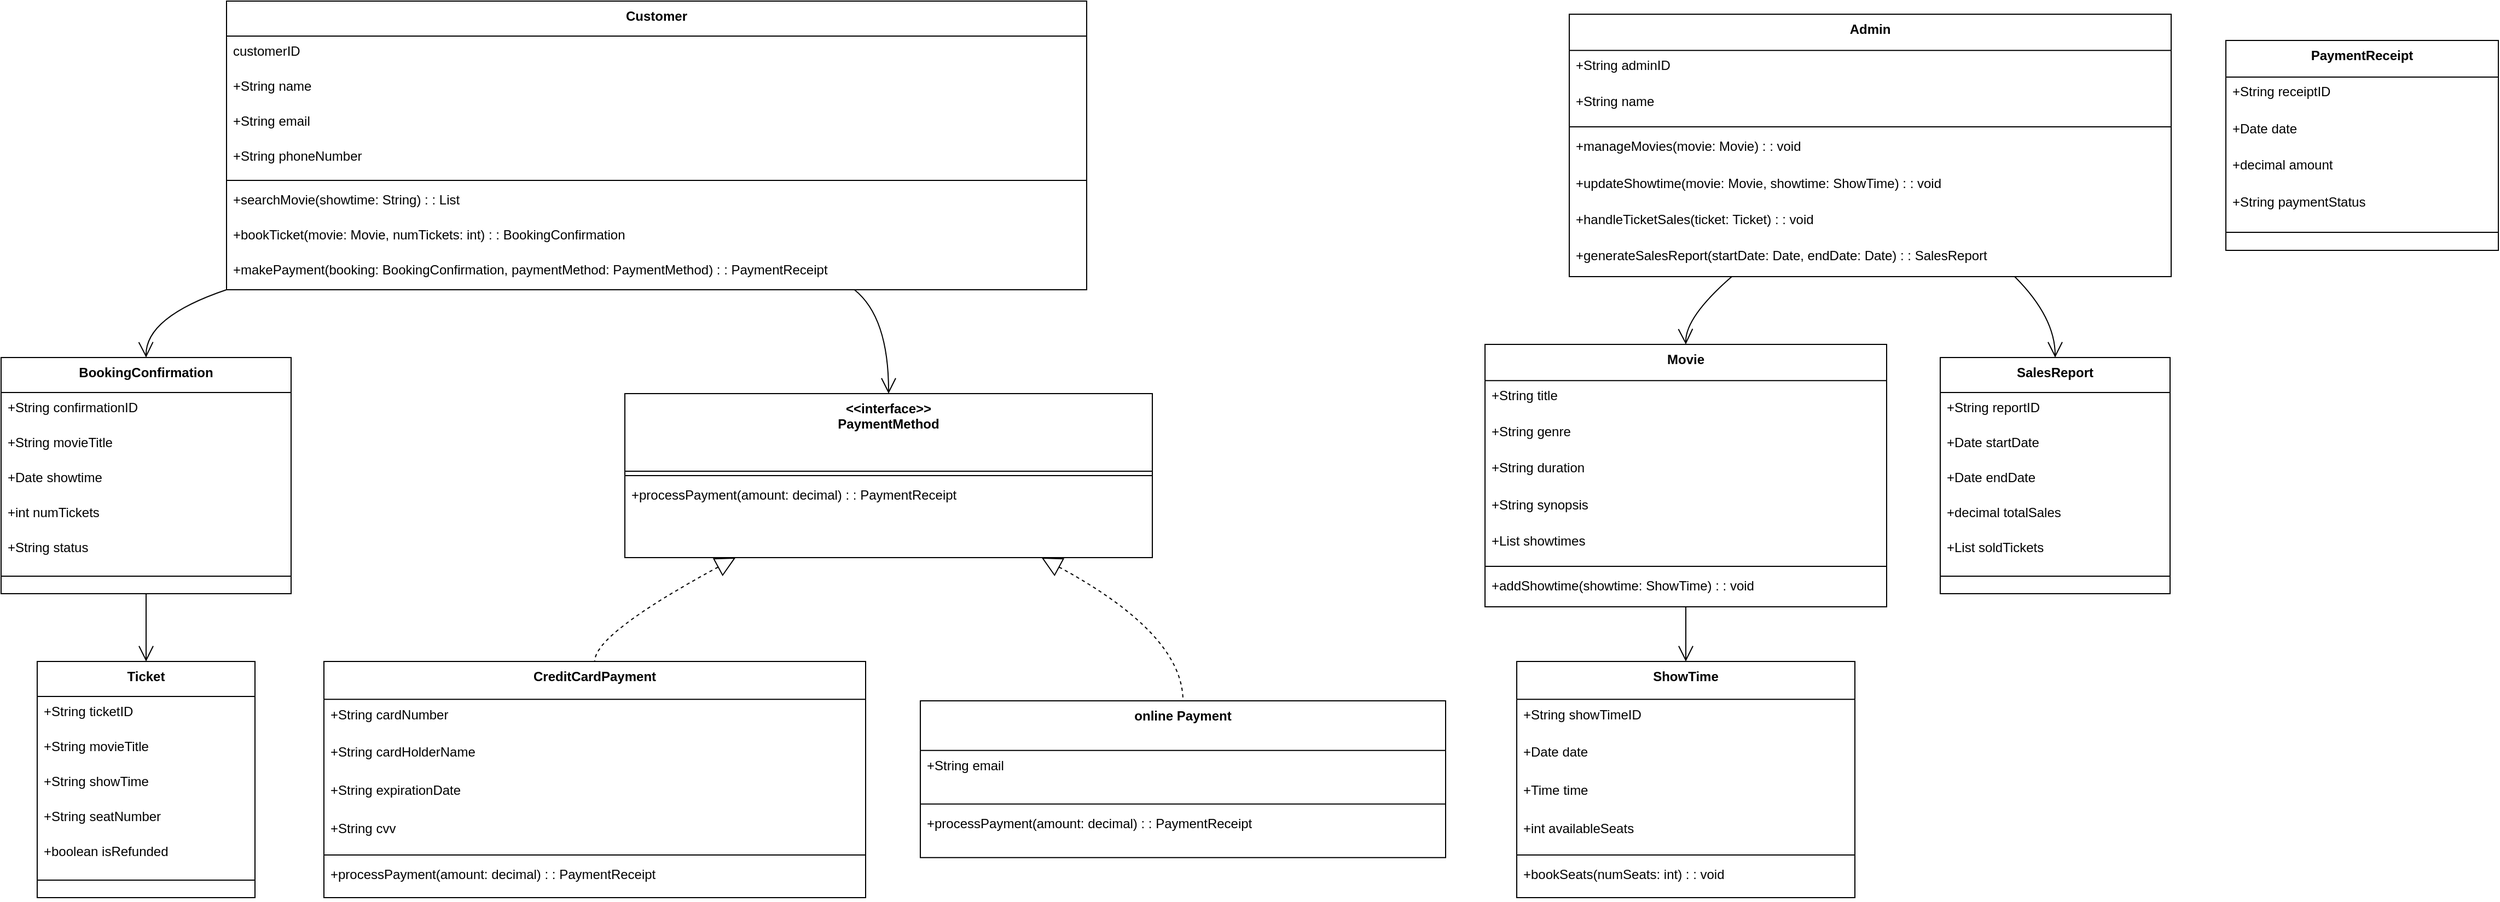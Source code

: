 <mxfile version="27.1.5">
  <diagram name="Page-1" id="EYLrWyloSc-0sPkCy-Mo">
    <mxGraphModel dx="2593" dy="1453" grid="1" gridSize="10" guides="1" tooltips="1" connect="1" arrows="1" fold="1" page="1" pageScale="1" pageWidth="1100" pageHeight="850" math="0" shadow="0">
      <root>
        <mxCell id="0" />
        <mxCell id="1" parent="0" />
        <mxCell id="2" value="Customer" style="swimlane;fontStyle=1;align=center;verticalAlign=top;childLayout=stackLayout;horizontal=1;startSize=32;horizontalStack=0;resizeParent=1;resizeParentMax=0;resizeLast=0;collapsible=0;marginBottom=0;" parent="1" vertex="1">
          <mxGeometry x="214" y="8" width="786" height="264" as="geometry" />
        </mxCell>
        <mxCell id="3" value="customerID" style="text;strokeColor=none;fillColor=none;align=left;verticalAlign=top;spacingLeft=4;spacingRight=4;overflow=hidden;rotatable=0;points=[[0,0.5],[1,0.5]];portConstraint=eastwest;" parent="2" vertex="1">
          <mxGeometry y="32" width="786" height="32" as="geometry" />
        </mxCell>
        <mxCell id="4" value="+String name" style="text;strokeColor=none;fillColor=none;align=left;verticalAlign=top;spacingLeft=4;spacingRight=4;overflow=hidden;rotatable=0;points=[[0,0.5],[1,0.5]];portConstraint=eastwest;" parent="2" vertex="1">
          <mxGeometry y="64" width="786" height="32" as="geometry" />
        </mxCell>
        <mxCell id="5" value="+String email" style="text;strokeColor=none;fillColor=none;align=left;verticalAlign=top;spacingLeft=4;spacingRight=4;overflow=hidden;rotatable=0;points=[[0,0.5],[1,0.5]];portConstraint=eastwest;" parent="2" vertex="1">
          <mxGeometry y="96" width="786" height="32" as="geometry" />
        </mxCell>
        <mxCell id="6" value="+String phoneNumber" style="text;strokeColor=none;fillColor=none;align=left;verticalAlign=top;spacingLeft=4;spacingRight=4;overflow=hidden;rotatable=0;points=[[0,0.5],[1,0.5]];portConstraint=eastwest;" parent="2" vertex="1">
          <mxGeometry y="128" width="786" height="32" as="geometry" />
        </mxCell>
        <mxCell id="7" style="line;strokeWidth=1;fillColor=none;align=left;verticalAlign=middle;spacingTop=-1;spacingLeft=3;spacingRight=3;rotatable=0;labelPosition=right;points=[];portConstraint=eastwest;strokeColor=inherit;" parent="2" vertex="1">
          <mxGeometry y="160" width="786" height="8" as="geometry" />
        </mxCell>
        <mxCell id="8" value="+searchMovie(showtime: String) : : List" style="text;strokeColor=none;fillColor=none;align=left;verticalAlign=top;spacingLeft=4;spacingRight=4;overflow=hidden;rotatable=0;points=[[0,0.5],[1,0.5]];portConstraint=eastwest;" parent="2" vertex="1">
          <mxGeometry y="168" width="786" height="32" as="geometry" />
        </mxCell>
        <mxCell id="9" value="+bookTicket(movie: Movie, numTickets: int) : : BookingConfirmation" style="text;strokeColor=none;fillColor=none;align=left;verticalAlign=top;spacingLeft=4;spacingRight=4;overflow=hidden;rotatable=0;points=[[0,0.5],[1,0.5]];portConstraint=eastwest;" parent="2" vertex="1">
          <mxGeometry y="200" width="786" height="32" as="geometry" />
        </mxCell>
        <mxCell id="10" value="+makePayment(booking: BookingConfirmation, paymentMethod: PaymentMethod) : : PaymentReceipt" style="text;strokeColor=none;fillColor=none;align=left;verticalAlign=top;spacingLeft=4;spacingRight=4;overflow=hidden;rotatable=0;points=[[0,0.5],[1,0.5]];portConstraint=eastwest;" parent="2" vertex="1">
          <mxGeometry y="232" width="786" height="32" as="geometry" />
        </mxCell>
        <mxCell id="11" value="Admin" style="swimlane;fontStyle=1;align=center;verticalAlign=top;childLayout=stackLayout;horizontal=1;startSize=33.143;horizontalStack=0;resizeParent=1;resizeParentMax=0;resizeLast=0;collapsible=0;marginBottom=0;" parent="1" vertex="1">
          <mxGeometry x="1441" y="20" width="550" height="240" as="geometry" />
        </mxCell>
        <mxCell id="12" value="+String adminID" style="text;strokeColor=none;fillColor=none;align=left;verticalAlign=top;spacingLeft=4;spacingRight=4;overflow=hidden;rotatable=0;points=[[0,0.5],[1,0.5]];portConstraint=eastwest;" parent="11" vertex="1">
          <mxGeometry y="33" width="550" height="33" as="geometry" />
        </mxCell>
        <mxCell id="13" value="+String name" style="text;strokeColor=none;fillColor=none;align=left;verticalAlign=top;spacingLeft=4;spacingRight=4;overflow=hidden;rotatable=0;points=[[0,0.5],[1,0.5]];portConstraint=eastwest;" parent="11" vertex="1">
          <mxGeometry y="66" width="550" height="33" as="geometry" />
        </mxCell>
        <mxCell id="14" style="line;strokeWidth=1;fillColor=none;align=left;verticalAlign=middle;spacingTop=-1;spacingLeft=3;spacingRight=3;rotatable=0;labelPosition=right;points=[];portConstraint=eastwest;strokeColor=inherit;" parent="11" vertex="1">
          <mxGeometry y="99" width="550" height="8" as="geometry" />
        </mxCell>
        <mxCell id="15" value="+manageMovies(movie: Movie) : : void" style="text;strokeColor=none;fillColor=none;align=left;verticalAlign=top;spacingLeft=4;spacingRight=4;overflow=hidden;rotatable=0;points=[[0,0.5],[1,0.5]];portConstraint=eastwest;" parent="11" vertex="1">
          <mxGeometry y="107" width="550" height="33" as="geometry" />
        </mxCell>
        <mxCell id="16" value="+updateShowtime(movie: Movie, showtime: ShowTime) : : void" style="text;strokeColor=none;fillColor=none;align=left;verticalAlign=top;spacingLeft=4;spacingRight=4;overflow=hidden;rotatable=0;points=[[0,0.5],[1,0.5]];portConstraint=eastwest;" parent="11" vertex="1">
          <mxGeometry y="141" width="550" height="33" as="geometry" />
        </mxCell>
        <mxCell id="17" value="+handleTicketSales(ticket: Ticket) : : void" style="text;strokeColor=none;fillColor=none;align=left;verticalAlign=top;spacingLeft=4;spacingRight=4;overflow=hidden;rotatable=0;points=[[0,0.5],[1,0.5]];portConstraint=eastwest;" parent="11" vertex="1">
          <mxGeometry y="174" width="550" height="33" as="geometry" />
        </mxCell>
        <mxCell id="18" value="+generateSalesReport(startDate: Date, endDate: Date) : : SalesReport" style="text;strokeColor=none;fillColor=none;align=left;verticalAlign=top;spacingLeft=4;spacingRight=4;overflow=hidden;rotatable=0;points=[[0,0.5],[1,0.5]];portConstraint=eastwest;" parent="11" vertex="1">
          <mxGeometry y="207" width="550" height="33" as="geometry" />
        </mxCell>
        <mxCell id="19" value="Movie" style="swimlane;fontStyle=1;align=center;verticalAlign=top;childLayout=stackLayout;horizontal=1;startSize=33.143;horizontalStack=0;resizeParent=1;resizeParentMax=0;resizeLast=0;collapsible=0;marginBottom=0;" parent="1" vertex="1">
          <mxGeometry x="1364" y="322" width="367" height="240" as="geometry" />
        </mxCell>
        <mxCell id="20" value="+String title" style="text;strokeColor=none;fillColor=none;align=left;verticalAlign=top;spacingLeft=4;spacingRight=4;overflow=hidden;rotatable=0;points=[[0,0.5],[1,0.5]];portConstraint=eastwest;" parent="19" vertex="1">
          <mxGeometry y="33" width="367" height="33" as="geometry" />
        </mxCell>
        <mxCell id="21" value="+String genre" style="text;strokeColor=none;fillColor=none;align=left;verticalAlign=top;spacingLeft=4;spacingRight=4;overflow=hidden;rotatable=0;points=[[0,0.5],[1,0.5]];portConstraint=eastwest;" parent="19" vertex="1">
          <mxGeometry y="66" width="367" height="33" as="geometry" />
        </mxCell>
        <mxCell id="22" value="+String duration" style="text;strokeColor=none;fillColor=none;align=left;verticalAlign=top;spacingLeft=4;spacingRight=4;overflow=hidden;rotatable=0;points=[[0,0.5],[1,0.5]];portConstraint=eastwest;" parent="19" vertex="1">
          <mxGeometry y="99" width="367" height="33" as="geometry" />
        </mxCell>
        <mxCell id="23" value="+String synopsis" style="text;strokeColor=none;fillColor=none;align=left;verticalAlign=top;spacingLeft=4;spacingRight=4;overflow=hidden;rotatable=0;points=[[0,0.5],[1,0.5]];portConstraint=eastwest;" parent="19" vertex="1">
          <mxGeometry y="133" width="367" height="33" as="geometry" />
        </mxCell>
        <mxCell id="24" value="+List showtimes" style="text;strokeColor=none;fillColor=none;align=left;verticalAlign=top;spacingLeft=4;spacingRight=4;overflow=hidden;rotatable=0;points=[[0,0.5],[1,0.5]];portConstraint=eastwest;" parent="19" vertex="1">
          <mxGeometry y="166" width="367" height="33" as="geometry" />
        </mxCell>
        <mxCell id="25" style="line;strokeWidth=1;fillColor=none;align=left;verticalAlign=middle;spacingTop=-1;spacingLeft=3;spacingRight=3;rotatable=0;labelPosition=right;points=[];portConstraint=eastwest;strokeColor=inherit;" parent="19" vertex="1">
          <mxGeometry y="199" width="367" height="8" as="geometry" />
        </mxCell>
        <mxCell id="26" value="+addShowtime(showtime: ShowTime) : : void" style="text;strokeColor=none;fillColor=none;align=left;verticalAlign=top;spacingLeft=4;spacingRight=4;overflow=hidden;rotatable=0;points=[[0,0.5],[1,0.5]];portConstraint=eastwest;" parent="19" vertex="1">
          <mxGeometry y="207" width="367" height="33" as="geometry" />
        </mxCell>
        <mxCell id="27" value="ShowTime" style="swimlane;fontStyle=1;align=center;verticalAlign=top;childLayout=stackLayout;horizontal=1;startSize=34.667;horizontalStack=0;resizeParent=1;resizeParentMax=0;resizeLast=0;collapsible=0;marginBottom=0;" parent="1" vertex="1">
          <mxGeometry x="1393" y="612" width="309" height="216" as="geometry" />
        </mxCell>
        <mxCell id="28" value="+String showTimeID" style="text;strokeColor=none;fillColor=none;align=left;verticalAlign=top;spacingLeft=4;spacingRight=4;overflow=hidden;rotatable=0;points=[[0,0.5],[1,0.5]];portConstraint=eastwest;" parent="27" vertex="1">
          <mxGeometry y="35" width="309" height="35" as="geometry" />
        </mxCell>
        <mxCell id="29" value="+Date date" style="text;strokeColor=none;fillColor=none;align=left;verticalAlign=top;spacingLeft=4;spacingRight=4;overflow=hidden;rotatable=0;points=[[0,0.5],[1,0.5]];portConstraint=eastwest;" parent="27" vertex="1">
          <mxGeometry y="69" width="309" height="35" as="geometry" />
        </mxCell>
        <mxCell id="30" value="+Time time" style="text;strokeColor=none;fillColor=none;align=left;verticalAlign=top;spacingLeft=4;spacingRight=4;overflow=hidden;rotatable=0;points=[[0,0.5],[1,0.5]];portConstraint=eastwest;" parent="27" vertex="1">
          <mxGeometry y="104" width="309" height="35" as="geometry" />
        </mxCell>
        <mxCell id="31" value="+int availableSeats" style="text;strokeColor=none;fillColor=none;align=left;verticalAlign=top;spacingLeft=4;spacingRight=4;overflow=hidden;rotatable=0;points=[[0,0.5],[1,0.5]];portConstraint=eastwest;" parent="27" vertex="1">
          <mxGeometry y="139" width="309" height="35" as="geometry" />
        </mxCell>
        <mxCell id="32" style="line;strokeWidth=1;fillColor=none;align=left;verticalAlign=middle;spacingTop=-1;spacingLeft=3;spacingRight=3;rotatable=0;labelPosition=right;points=[];portConstraint=eastwest;strokeColor=inherit;" parent="27" vertex="1">
          <mxGeometry y="173" width="309" height="8" as="geometry" />
        </mxCell>
        <mxCell id="33" value="+bookSeats(numSeats: int) : : void" style="text;strokeColor=none;fillColor=none;align=left;verticalAlign=top;spacingLeft=4;spacingRight=4;overflow=hidden;rotatable=0;points=[[0,0.5],[1,0.5]];portConstraint=eastwest;" parent="27" vertex="1">
          <mxGeometry y="181" width="309" height="35" as="geometry" />
        </mxCell>
        <mxCell id="34" value="BookingConfirmation" style="swimlane;fontStyle=1;align=center;verticalAlign=top;childLayout=stackLayout;horizontal=1;startSize=32;horizontalStack=0;resizeParent=1;resizeParentMax=0;resizeLast=0;collapsible=0;marginBottom=0;" parent="1" vertex="1">
          <mxGeometry x="8" y="334" width="265" height="216" as="geometry" />
        </mxCell>
        <mxCell id="35" value="+String confirmationID" style="text;strokeColor=none;fillColor=none;align=left;verticalAlign=top;spacingLeft=4;spacingRight=4;overflow=hidden;rotatable=0;points=[[0,0.5],[1,0.5]];portConstraint=eastwest;" parent="34" vertex="1">
          <mxGeometry y="32" width="265" height="32" as="geometry" />
        </mxCell>
        <mxCell id="36" value="+String movieTitle" style="text;strokeColor=none;fillColor=none;align=left;verticalAlign=top;spacingLeft=4;spacingRight=4;overflow=hidden;rotatable=0;points=[[0,0.5],[1,0.5]];portConstraint=eastwest;" parent="34" vertex="1">
          <mxGeometry y="64" width="265" height="32" as="geometry" />
        </mxCell>
        <mxCell id="37" value="+Date showtime" style="text;strokeColor=none;fillColor=none;align=left;verticalAlign=top;spacingLeft=4;spacingRight=4;overflow=hidden;rotatable=0;points=[[0,0.5],[1,0.5]];portConstraint=eastwest;" parent="34" vertex="1">
          <mxGeometry y="96" width="265" height="32" as="geometry" />
        </mxCell>
        <mxCell id="38" value="+int numTickets" style="text;strokeColor=none;fillColor=none;align=left;verticalAlign=top;spacingLeft=4;spacingRight=4;overflow=hidden;rotatable=0;points=[[0,0.5],[1,0.5]];portConstraint=eastwest;" parent="34" vertex="1">
          <mxGeometry y="128" width="265" height="32" as="geometry" />
        </mxCell>
        <mxCell id="39" value="+String status" style="text;strokeColor=none;fillColor=none;align=left;verticalAlign=top;spacingLeft=4;spacingRight=4;overflow=hidden;rotatable=0;points=[[0,0.5],[1,0.5]];portConstraint=eastwest;" parent="34" vertex="1">
          <mxGeometry y="160" width="265" height="32" as="geometry" />
        </mxCell>
        <mxCell id="40" style="line;strokeWidth=1;fillColor=none;align=left;verticalAlign=middle;spacingTop=-1;spacingLeft=3;spacingRight=3;rotatable=0;labelPosition=right;points=[];portConstraint=eastwest;strokeColor=inherit;" parent="34" vertex="1">
          <mxGeometry y="192" width="265" height="16" as="geometry" />
        </mxCell>
        <mxCell id="41" value="&lt;&lt;interface&gt;&gt;&#xa;PaymentMethod" style="swimlane;fontStyle=1;align=center;verticalAlign=top;childLayout=stackLayout;horizontal=1;startSize=71;horizontalStack=0;resizeParent=1;resizeParentMax=0;resizeLast=0;collapsible=0;marginBottom=0;" parent="1" vertex="1">
          <mxGeometry x="578" y="367" width="482" height="150" as="geometry" />
        </mxCell>
        <mxCell id="42" style="line;strokeWidth=1;fillColor=none;align=left;verticalAlign=middle;spacingTop=-1;spacingLeft=3;spacingRight=3;rotatable=0;labelPosition=right;points=[];portConstraint=eastwest;strokeColor=inherit;" parent="41" vertex="1">
          <mxGeometry y="71" width="482" height="8" as="geometry" />
        </mxCell>
        <mxCell id="43" value="+processPayment(amount: decimal) : : PaymentReceipt" style="text;strokeColor=none;fillColor=none;align=left;verticalAlign=top;spacingLeft=4;spacingRight=4;overflow=hidden;rotatable=0;points=[[0,0.5],[1,0.5]];portConstraint=eastwest;" parent="41" vertex="1">
          <mxGeometry y="79" width="482" height="47" as="geometry" />
        </mxCell>
        <mxCell id="44" value="CreditCardPayment" style="swimlane;fontStyle=1;align=center;verticalAlign=top;childLayout=stackLayout;horizontal=1;startSize=34.667;horizontalStack=0;resizeParent=1;resizeParentMax=0;resizeLast=0;collapsible=0;marginBottom=0;" parent="1" vertex="1">
          <mxGeometry x="303" y="612" width="495" height="216" as="geometry" />
        </mxCell>
        <mxCell id="45" value="+String cardNumber" style="text;strokeColor=none;fillColor=none;align=left;verticalAlign=top;spacingLeft=4;spacingRight=4;overflow=hidden;rotatable=0;points=[[0,0.5],[1,0.5]];portConstraint=eastwest;" parent="44" vertex="1">
          <mxGeometry y="35" width="495" height="35" as="geometry" />
        </mxCell>
        <mxCell id="46" value="+String cardHolderName" style="text;strokeColor=none;fillColor=none;align=left;verticalAlign=top;spacingLeft=4;spacingRight=4;overflow=hidden;rotatable=0;points=[[0,0.5],[1,0.5]];portConstraint=eastwest;" parent="44" vertex="1">
          <mxGeometry y="69" width="495" height="35" as="geometry" />
        </mxCell>
        <mxCell id="47" value="+String expirationDate" style="text;strokeColor=none;fillColor=none;align=left;verticalAlign=top;spacingLeft=4;spacingRight=4;overflow=hidden;rotatable=0;points=[[0,0.5],[1,0.5]];portConstraint=eastwest;" parent="44" vertex="1">
          <mxGeometry y="104" width="495" height="35" as="geometry" />
        </mxCell>
        <mxCell id="48" value="+String cvv" style="text;strokeColor=none;fillColor=none;align=left;verticalAlign=top;spacingLeft=4;spacingRight=4;overflow=hidden;rotatable=0;points=[[0,0.5],[1,0.5]];portConstraint=eastwest;" parent="44" vertex="1">
          <mxGeometry y="139" width="495" height="35" as="geometry" />
        </mxCell>
        <mxCell id="49" style="line;strokeWidth=1;fillColor=none;align=left;verticalAlign=middle;spacingTop=-1;spacingLeft=3;spacingRight=3;rotatable=0;labelPosition=right;points=[];portConstraint=eastwest;strokeColor=inherit;" parent="44" vertex="1">
          <mxGeometry y="173" width="495" height="8" as="geometry" />
        </mxCell>
        <mxCell id="50" value="+processPayment(amount: decimal) : : PaymentReceipt" style="text;strokeColor=none;fillColor=none;align=left;verticalAlign=top;spacingLeft=4;spacingRight=4;overflow=hidden;rotatable=0;points=[[0,0.5],[1,0.5]];portConstraint=eastwest;" parent="44" vertex="1">
          <mxGeometry y="181" width="495" height="35" as="geometry" />
        </mxCell>
        <mxCell id="51" value="online Payment" style="swimlane;fontStyle=1;align=center;verticalAlign=top;childLayout=stackLayout;horizontal=1;startSize=45.333;horizontalStack=0;resizeParent=1;resizeParentMax=0;resizeLast=0;collapsible=0;marginBottom=0;" parent="1" vertex="1">
          <mxGeometry x="848" y="648" width="480" height="143.333" as="geometry" />
        </mxCell>
        <mxCell id="52" value="+String email" style="text;strokeColor=none;fillColor=none;align=left;verticalAlign=top;spacingLeft=4;spacingRight=4;overflow=hidden;rotatable=0;points=[[0,0.5],[1,0.5]];portConstraint=eastwest;" parent="51" vertex="1">
          <mxGeometry y="45.333" width="480" height="45" as="geometry" />
        </mxCell>
        <mxCell id="53" style="line;strokeWidth=1;fillColor=none;align=left;verticalAlign=middle;spacingTop=-1;spacingLeft=3;spacingRight=3;rotatable=0;labelPosition=right;points=[];portConstraint=eastwest;strokeColor=inherit;" parent="51" vertex="1">
          <mxGeometry y="90.333" width="480" height="8" as="geometry" />
        </mxCell>
        <mxCell id="54" value="+processPayment(amount: decimal) : : PaymentReceipt" style="text;strokeColor=none;fillColor=none;align=left;verticalAlign=top;spacingLeft=4;spacingRight=4;overflow=hidden;rotatable=0;points=[[0,0.5],[1,0.5]];portConstraint=eastwest;" parent="51" vertex="1">
          <mxGeometry y="98.333" width="480" height="45" as="geometry" />
        </mxCell>
        <mxCell id="55" value="PaymentReceipt" style="swimlane;fontStyle=1;align=center;verticalAlign=top;childLayout=stackLayout;horizontal=1;startSize=33.455;horizontalStack=0;resizeParent=1;resizeParentMax=0;resizeLast=0;collapsible=0;marginBottom=0;" parent="1" vertex="1">
          <mxGeometry x="2041" y="44" width="249" height="192" as="geometry" />
        </mxCell>
        <mxCell id="56" value="+String receiptID" style="text;strokeColor=none;fillColor=none;align=left;verticalAlign=top;spacingLeft=4;spacingRight=4;overflow=hidden;rotatable=0;points=[[0,0.5],[1,0.5]];portConstraint=eastwest;" parent="55" vertex="1">
          <mxGeometry y="33" width="249" height="33" as="geometry" />
        </mxCell>
        <mxCell id="57" value="+Date date" style="text;strokeColor=none;fillColor=none;align=left;verticalAlign=top;spacingLeft=4;spacingRight=4;overflow=hidden;rotatable=0;points=[[0,0.5],[1,0.5]];portConstraint=eastwest;" parent="55" vertex="1">
          <mxGeometry y="67" width="249" height="33" as="geometry" />
        </mxCell>
        <mxCell id="58" value="+decimal amount" style="text;strokeColor=none;fillColor=none;align=left;verticalAlign=top;spacingLeft=4;spacingRight=4;overflow=hidden;rotatable=0;points=[[0,0.5],[1,0.5]];portConstraint=eastwest;" parent="55" vertex="1">
          <mxGeometry y="100" width="249" height="33" as="geometry" />
        </mxCell>
        <mxCell id="59" value="+String paymentStatus" style="text;strokeColor=none;fillColor=none;align=left;verticalAlign=top;spacingLeft=4;spacingRight=4;overflow=hidden;rotatable=0;points=[[0,0.5],[1,0.5]];portConstraint=eastwest;" parent="55" vertex="1">
          <mxGeometry y="134" width="249" height="33" as="geometry" />
        </mxCell>
        <mxCell id="60" style="line;strokeWidth=1;fillColor=none;align=left;verticalAlign=middle;spacingTop=-1;spacingLeft=3;spacingRight=3;rotatable=0;labelPosition=right;points=[];portConstraint=eastwest;strokeColor=inherit;" parent="55" vertex="1">
          <mxGeometry y="167" width="249" height="17" as="geometry" />
        </mxCell>
        <mxCell id="61" value="Ticket" style="swimlane;fontStyle=1;align=center;verticalAlign=top;childLayout=stackLayout;horizontal=1;startSize=32;horizontalStack=0;resizeParent=1;resizeParentMax=0;resizeLast=0;collapsible=0;marginBottom=0;" parent="1" vertex="1">
          <mxGeometry x="41" y="612" width="199" height="216" as="geometry" />
        </mxCell>
        <mxCell id="62" value="+String ticketID" style="text;strokeColor=none;fillColor=none;align=left;verticalAlign=top;spacingLeft=4;spacingRight=4;overflow=hidden;rotatable=0;points=[[0,0.5],[1,0.5]];portConstraint=eastwest;" parent="61" vertex="1">
          <mxGeometry y="32" width="199" height="32" as="geometry" />
        </mxCell>
        <mxCell id="63" value="+String movieTitle" style="text;strokeColor=none;fillColor=none;align=left;verticalAlign=top;spacingLeft=4;spacingRight=4;overflow=hidden;rotatable=0;points=[[0,0.5],[1,0.5]];portConstraint=eastwest;" parent="61" vertex="1">
          <mxGeometry y="64" width="199" height="32" as="geometry" />
        </mxCell>
        <mxCell id="64" value="+String showTime" style="text;strokeColor=none;fillColor=none;align=left;verticalAlign=top;spacingLeft=4;spacingRight=4;overflow=hidden;rotatable=0;points=[[0,0.5],[1,0.5]];portConstraint=eastwest;" parent="61" vertex="1">
          <mxGeometry y="96" width="199" height="32" as="geometry" />
        </mxCell>
        <mxCell id="65" value="+String seatNumber" style="text;strokeColor=none;fillColor=none;align=left;verticalAlign=top;spacingLeft=4;spacingRight=4;overflow=hidden;rotatable=0;points=[[0,0.5],[1,0.5]];portConstraint=eastwest;" parent="61" vertex="1">
          <mxGeometry y="128" width="199" height="32" as="geometry" />
        </mxCell>
        <mxCell id="66" value="+boolean isRefunded" style="text;strokeColor=none;fillColor=none;align=left;verticalAlign=top;spacingLeft=4;spacingRight=4;overflow=hidden;rotatable=0;points=[[0,0.5],[1,0.5]];portConstraint=eastwest;" parent="61" vertex="1">
          <mxGeometry y="160" width="199" height="32" as="geometry" />
        </mxCell>
        <mxCell id="67" style="line;strokeWidth=1;fillColor=none;align=left;verticalAlign=middle;spacingTop=-1;spacingLeft=3;spacingRight=3;rotatable=0;labelPosition=right;points=[];portConstraint=eastwest;strokeColor=inherit;" parent="61" vertex="1">
          <mxGeometry y="192" width="199" height="16" as="geometry" />
        </mxCell>
        <mxCell id="68" value="SalesReport" style="swimlane;fontStyle=1;align=center;verticalAlign=top;childLayout=stackLayout;horizontal=1;startSize=32;horizontalStack=0;resizeParent=1;resizeParentMax=0;resizeLast=0;collapsible=0;marginBottom=0;" parent="1" vertex="1">
          <mxGeometry x="1780" y="334" width="210" height="216" as="geometry" />
        </mxCell>
        <mxCell id="69" value="+String reportID" style="text;strokeColor=none;fillColor=none;align=left;verticalAlign=top;spacingLeft=4;spacingRight=4;overflow=hidden;rotatable=0;points=[[0,0.5],[1,0.5]];portConstraint=eastwest;" parent="68" vertex="1">
          <mxGeometry y="32" width="210" height="32" as="geometry" />
        </mxCell>
        <mxCell id="70" value="+Date startDate" style="text;strokeColor=none;fillColor=none;align=left;verticalAlign=top;spacingLeft=4;spacingRight=4;overflow=hidden;rotatable=0;points=[[0,0.5],[1,0.5]];portConstraint=eastwest;" parent="68" vertex="1">
          <mxGeometry y="64" width="210" height="32" as="geometry" />
        </mxCell>
        <mxCell id="71" value="+Date endDate" style="text;strokeColor=none;fillColor=none;align=left;verticalAlign=top;spacingLeft=4;spacingRight=4;overflow=hidden;rotatable=0;points=[[0,0.5],[1,0.5]];portConstraint=eastwest;" parent="68" vertex="1">
          <mxGeometry y="96" width="210" height="32" as="geometry" />
        </mxCell>
        <mxCell id="72" value="+decimal totalSales" style="text;strokeColor=none;fillColor=none;align=left;verticalAlign=top;spacingLeft=4;spacingRight=4;overflow=hidden;rotatable=0;points=[[0,0.5],[1,0.5]];portConstraint=eastwest;" parent="68" vertex="1">
          <mxGeometry y="128" width="210" height="32" as="geometry" />
        </mxCell>
        <mxCell id="73" value="+List soldTickets" style="text;strokeColor=none;fillColor=none;align=left;verticalAlign=top;spacingLeft=4;spacingRight=4;overflow=hidden;rotatable=0;points=[[0,0.5],[1,0.5]];portConstraint=eastwest;" parent="68" vertex="1">
          <mxGeometry y="160" width="210" height="32" as="geometry" />
        </mxCell>
        <mxCell id="74" style="line;strokeWidth=1;fillColor=none;align=left;verticalAlign=middle;spacingTop=-1;spacingLeft=3;spacingRight=3;rotatable=0;labelPosition=right;points=[];portConstraint=eastwest;strokeColor=inherit;" parent="68" vertex="1">
          <mxGeometry y="192" width="210" height="16" as="geometry" />
        </mxCell>
        <mxCell id="75" value="" style="curved=1;startArrow=none;endArrow=open;endSize=12;exitX=0;exitY=1;entryX=0.5;entryY=0;" parent="1" source="2" target="34" edge="1">
          <mxGeometry relative="1" as="geometry">
            <Array as="points">
              <mxPoint x="140" y="297" />
            </Array>
          </mxGeometry>
        </mxCell>
        <mxCell id="76" value="" style="curved=1;startArrow=none;endArrow=open;endSize=12;exitX=0.73;exitY=1;entryX=0.5;entryY=0;" parent="1" source="2" target="41" edge="1">
          <mxGeometry relative="1" as="geometry">
            <Array as="points">
              <mxPoint x="819" y="297" />
            </Array>
          </mxGeometry>
        </mxCell>
        <mxCell id="77" value="" style="curved=1;startArrow=none;endArrow=open;endSize=12;exitX=0.27;exitY=1;entryX=0.5;entryY=0;" parent="1" source="11" target="19" edge="1">
          <mxGeometry relative="1" as="geometry">
            <Array as="points">
              <mxPoint x="1547" y="297" />
            </Array>
          </mxGeometry>
        </mxCell>
        <mxCell id="78" value="" style="curved=1;startArrow=none;endArrow=open;endSize=12;exitX=0.74;exitY=1;entryX=0.5;entryY=0;" parent="1" source="11" target="68" edge="1">
          <mxGeometry relative="1" as="geometry">
            <Array as="points">
              <mxPoint x="1885" y="297" />
            </Array>
          </mxGeometry>
        </mxCell>
        <mxCell id="79" value="" style="curved=1;startArrow=none;endArrow=open;endSize=12;exitX=0.5;exitY=1;entryX=0.5;entryY=0;" parent="1" source="19" target="27" edge="1">
          <mxGeometry relative="1" as="geometry">
            <Array as="points" />
          </mxGeometry>
        </mxCell>
        <mxCell id="80" value="" style="curved=1;startArrow=none;endArrow=open;endSize=12;exitX=0.5;exitY=1;entryX=0.5;entryY=0;" parent="1" source="34" target="61" edge="1">
          <mxGeometry relative="1" as="geometry">
            <Array as="points" />
          </mxGeometry>
        </mxCell>
        <mxCell id="81" value="" style="curved=1;dashed=1;startArrow=block;startSize=16;startFill=0;endArrow=none;exitX=0.21;exitY=1;entryX=0.5;entryY=0;" parent="1" source="41" target="44" edge="1">
          <mxGeometry relative="1" as="geometry">
            <Array as="points">
              <mxPoint x="550" y="587" />
            </Array>
          </mxGeometry>
        </mxCell>
        <mxCell id="82" value="" style="curved=1;dashed=1;startArrow=block;startSize=16;startFill=0;endArrow=none;exitX=0.79;exitY=1;entryX=0.5;entryY=0;" parent="1" source="41" target="51" edge="1">
          <mxGeometry relative="1" as="geometry">
            <Array as="points">
              <mxPoint x="1088" y="587" />
            </Array>
          </mxGeometry>
        </mxCell>
      </root>
    </mxGraphModel>
  </diagram>
</mxfile>
